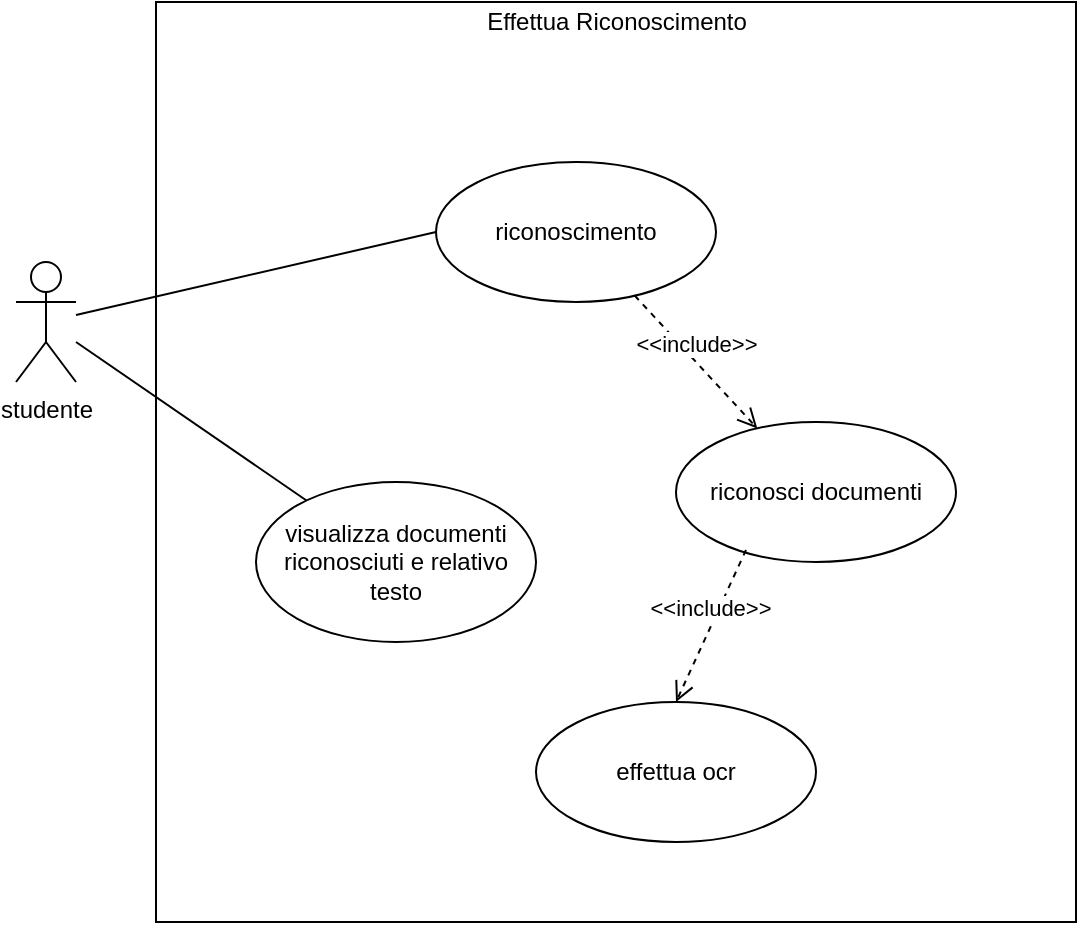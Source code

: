 <mxfile version="13.4.2" type="device"><diagram id="NbdFOutDYqCmgfJctXLl" name="Page-1"><mxGraphModel dx="946" dy="473" grid="1" gridSize="10" guides="1" tooltips="1" connect="1" arrows="1" fold="1" page="1" pageScale="1" pageWidth="827" pageHeight="1169" math="0" shadow="0"><root><mxCell id="0"/><mxCell id="1" parent="0"/><mxCell id="YzTl1A91rvxZ3YDFhJAE-12" value="" style="whiteSpace=wrap;html=1;aspect=fixed;" parent="1" vertex="1"><mxGeometry x="120" y="120" width="460" height="460" as="geometry"/></mxCell><mxCell id="YzTl1A91rvxZ3YDFhJAE-1" value="riconoscimento" style="ellipse;whiteSpace=wrap;html=1;" parent="1" vertex="1"><mxGeometry x="260" y="200" width="140" height="70" as="geometry"/></mxCell><mxCell id="YzTl1A91rvxZ3YDFhJAE-5" value="riconosci documenti" style="ellipse;whiteSpace=wrap;html=1;" parent="1" vertex="1"><mxGeometry x="380" y="330" width="140" height="70" as="geometry"/></mxCell><mxCell id="YzTl1A91rvxZ3YDFhJAE-8" value="effettua ocr" style="ellipse;whiteSpace=wrap;html=1;" parent="1" vertex="1"><mxGeometry x="310" y="470" width="140" height="70" as="geometry"/></mxCell><mxCell id="YzTl1A91rvxZ3YDFhJAE-9" value="studente" style="shape=umlActor;verticalLabelPosition=bottom;verticalAlign=top;html=1;" parent="1" vertex="1"><mxGeometry x="50" y="250" width="30" height="60" as="geometry"/></mxCell><mxCell id="YzTl1A91rvxZ3YDFhJAE-11" value="" style="endArrow=none;html=1;entryX=0;entryY=0.5;entryDx=0;entryDy=0;" parent="1" source="YzTl1A91rvxZ3YDFhJAE-9" target="YzTl1A91rvxZ3YDFhJAE-1" edge="1"><mxGeometry width="50" height="50" relative="1" as="geometry"><mxPoint x="100" y="270" as="sourcePoint"/><mxPoint x="150" y="220" as="targetPoint"/></mxGeometry></mxCell><mxCell id="YzTl1A91rvxZ3YDFhJAE-13" value="Effettua Riconoscimento" style="text;html=1;align=center;verticalAlign=middle;resizable=0;points=[];autosize=1;" parent="1" vertex="1"><mxGeometry x="275" y="120" width="150" height="20" as="geometry"/></mxCell><mxCell id="YzTl1A91rvxZ3YDFhJAE-14" value="&amp;lt;&amp;lt;include&amp;gt;&amp;gt;" style="html=1;verticalAlign=bottom;endArrow=open;dashed=1;endSize=8;exitX=0.25;exitY=0.914;exitDx=0;exitDy=0;exitPerimeter=0;entryX=0.5;entryY=0;entryDx=0;entryDy=0;" parent="1" source="YzTl1A91rvxZ3YDFhJAE-5" target="YzTl1A91rvxZ3YDFhJAE-8" edge="1"><mxGeometry relative="1" as="geometry"><mxPoint x="410" y="430" as="sourcePoint"/><mxPoint x="330" y="430" as="targetPoint"/></mxGeometry></mxCell><mxCell id="YzTl1A91rvxZ3YDFhJAE-15" value="&amp;lt;&amp;lt;include&amp;gt;&amp;gt;" style="html=1;verticalAlign=bottom;endArrow=open;dashed=1;endSize=8;" parent="1" source="YzTl1A91rvxZ3YDFhJAE-1" target="YzTl1A91rvxZ3YDFhJAE-5" edge="1"><mxGeometry relative="1" as="geometry"><mxPoint x="500" y="300" as="sourcePoint"/><mxPoint x="420" y="300" as="targetPoint"/></mxGeometry></mxCell><mxCell id="mmZU_HUQ-MH63gOykxE3-1" value="visualizza documenti riconosciuti e relativo testo" style="ellipse;whiteSpace=wrap;html=1;" vertex="1" parent="1"><mxGeometry x="170" y="360" width="140" height="80" as="geometry"/></mxCell><mxCell id="mmZU_HUQ-MH63gOykxE3-2" value="" style="endArrow=none;html=1;" edge="1" parent="1" target="mmZU_HUQ-MH63gOykxE3-1"><mxGeometry width="50" height="50" relative="1" as="geometry"><mxPoint x="80" y="290" as="sourcePoint"/><mxPoint x="190" y="300" as="targetPoint"/></mxGeometry></mxCell></root></mxGraphModel></diagram></mxfile>